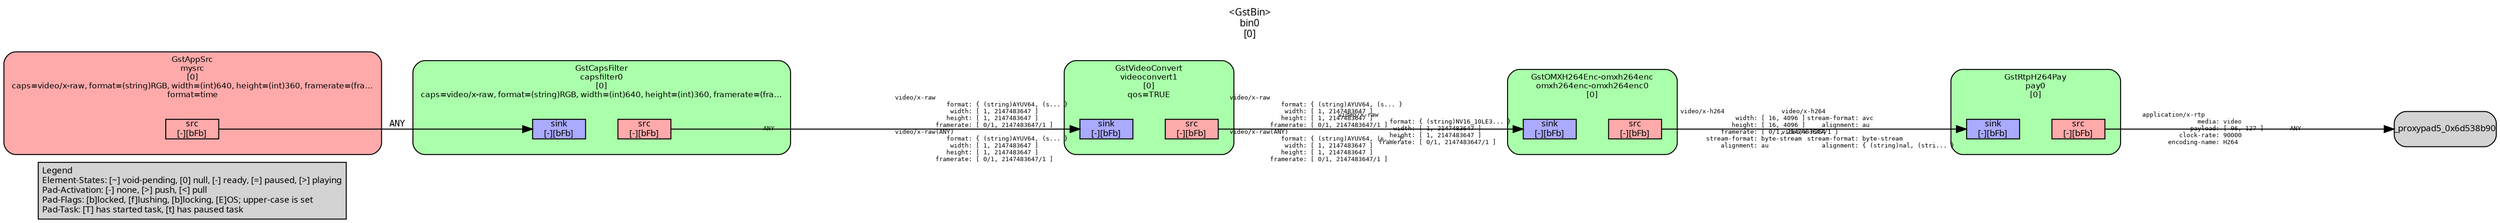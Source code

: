 digraph pipeline {
  rankdir=LR;
  fontname="sans";
  fontsize="10";
  labelloc=t;
  nodesep=.1;
  ranksep=.2;
  label="<GstBin>\nbin0\n[0]";
  node [style="filled,rounded", shape=box, fontsize="9", fontname="sans", margin="0.0,0.0"];
  edge [labelfontsize="6", fontsize="9", fontname="monospace"];
  
  legend [
    pos="0,0!",
    margin="0.05,0.05",
    style="filled",
    label="Legend\lElement-States: [~] void-pending, [0] null, [-] ready, [=] paused, [>] playing\lPad-Activation: [-] none, [>] push, [<] pull\lPad-Flags: [b]locked, [f]lushing, [b]locking, [E]OS; upper-case is set\lPad-Task: [T] has started task, [t] has paused task\l",
  ];
  subgraph cluster_capsfilter0_0x6cb1a110 {
    fontname="Bitstream Vera Sans";
    fontsize="8";
    style="filled,rounded";
    color=black;
    label="GstCapsFilter\ncapsfilter0\n[0]\ncaps=video/x-raw, format=(string)RGB, width=(int)640, height=(int)360, framerate=(fra…";
    subgraph cluster_capsfilter0_0x6cb1a110_sink {
      label="";
      style="invis";
      capsfilter0_0x6cb1a110_sink_0x6cb14480 [color=black, fillcolor="#aaaaff", label="sink\n[-][bFb]", height="0.2", style="filled,solid"];
    }

    subgraph cluster_capsfilter0_0x6cb1a110_src {
      label="";
      style="invis";
      capsfilter0_0x6cb1a110_src_0x6cb145d8 [color=black, fillcolor="#ffaaaa", label="src\n[-][bFb]", height="0.2", style="filled,solid"];
    }

    capsfilter0_0x6cb1a110_sink_0x6cb14480 -> capsfilter0_0x6cb1a110_src_0x6cb145d8 [style="invis"];
    fillcolor="#aaffaa";
  }

  capsfilter0_0x6cb1a110_src_0x6cb145d8 -> videoconvert1_0x711daf78_sink_0x72522b48 [labeldistance="10", labelangle="0", label="                                                  ", taillabel="ANY", headlabel="video/x-raw\l              format: { (string)AYUV64, (s... }\l               width: [ 1, 2147483647 ]\l              height: [ 1, 2147483647 ]\l           framerate: [ 0/1, 2147483647/1 ]\lvideo/x-raw(ANY)\l              format: { (string)AYUV64, (s... }\l               width: [ 1, 2147483647 ]\l              height: [ 1, 2147483647 ]\l           framerate: [ 0/1, 2147483647/1 ]\l"]
  subgraph cluster_pay0_0x7251b408 {
    fontname="Bitstream Vera Sans";
    fontsize="8";
    style="filled,rounded";
    color=black;
    label="GstRtpH264Pay\npay0\n[0]";
    subgraph cluster_pay0_0x7251b408_sink {
      label="";
      style="invis";
      pay0_0x7251b408_sink_0x6cb14328 [color=black, fillcolor="#aaaaff", label="sink\n[-][bFb]", height="0.2", style="filled,solid"];
    }

    subgraph cluster_pay0_0x7251b408_src {
      label="";
      style="invis";
      pay0_0x7251b408_src_0x6cb141d0 [color=black, fillcolor="#ffaaaa", label="src\n[-][bFb]", height="0.2", style="filled,solid"];
    }

    pay0_0x7251b408_sink_0x6cb14328 -> pay0_0x7251b408_src_0x6cb141d0 [style="invis"];
    fillcolor="#aaffaa";
  }

  pay0_0x7251b408_src_0x6cb141d0 -> _proxypad5_0x6d538b90 [labeldistance="10", labelangle="0", label="                                                  ", taillabel="application/x-rtp\l               media: video\l             payload: [ 96, 127 ]\l          clock-rate: 90000\l       encoding-name: H264\l", headlabel="ANY"]
  subgraph cluster_omxh264enc_omxh264enc0_0x6cb12138 {
    fontname="Bitstream Vera Sans";
    fontsize="8";
    style="filled,rounded";
    color=black;
    label="GstOMXH264Enc-omxh264enc\nomxh264enc-omxh264enc0\n[0]";
    subgraph cluster_omxh264enc_omxh264enc0_0x6cb12138_sink {
      label="";
      style="invis";
      omxh264enc_omxh264enc0_0x6cb12138_sink_0x72522df8 [color=black, fillcolor="#aaaaff", label="sink\n[-][bFb]", height="0.2", style="filled,solid"];
    }

    subgraph cluster_omxh264enc_omxh264enc0_0x6cb12138_src {
      label="";
      style="invis";
      omxh264enc_omxh264enc0_0x6cb12138_src_0x6cb14078 [color=black, fillcolor="#ffaaaa", label="src\n[-][bFb]", height="0.2", style="filled,solid"];
    }

    omxh264enc_omxh264enc0_0x6cb12138_sink_0x72522df8 -> omxh264enc_omxh264enc0_0x6cb12138_src_0x6cb14078 [style="invis"];
    fillcolor="#aaffaa";
  }

  omxh264enc_omxh264enc0_0x6cb12138_src_0x6cb14078 -> pay0_0x7251b408_sink_0x6cb14328 [labeldistance="10", labelangle="0", label="                                                  ", taillabel="video/x-h264\l               width: [ 16, 4096 ]\l              height: [ 16, 4096 ]\l           framerate: [ 0/1, 2147483647/1 ]\l       stream-format: byte-stream\l           alignment: au\l", headlabel="video/x-h264\l       stream-format: avc\l           alignment: au\lvideo/x-h264\l       stream-format: byte-stream\l           alignment: { (string)nal, (stri... }\l"]
  subgraph cluster_videoconvert1_0x711daf78 {
    fontname="Bitstream Vera Sans";
    fontsize="8";
    style="filled,rounded";
    color=black;
    label="GstVideoConvert\nvideoconvert1\n[0]\nqos=TRUE";
    subgraph cluster_videoconvert1_0x711daf78_sink {
      label="";
      style="invis";
      videoconvert1_0x711daf78_sink_0x72522b48 [color=black, fillcolor="#aaaaff", label="sink\n[-][bFb]", height="0.2", style="filled,solid"];
    }

    subgraph cluster_videoconvert1_0x711daf78_src {
      label="";
      style="invis";
      videoconvert1_0x711daf78_src_0x72522ca0 [color=black, fillcolor="#ffaaaa", label="src\n[-][bFb]", height="0.2", style="filled,solid"];
    }

    videoconvert1_0x711daf78_sink_0x72522b48 -> videoconvert1_0x711daf78_src_0x72522ca0 [style="invis"];
    fillcolor="#aaffaa";
  }

  videoconvert1_0x711daf78_src_0x72522ca0 -> omxh264enc_omxh264enc0_0x6cb12138_sink_0x72522df8 [labeldistance="10", labelangle="0", label="                                                  ", taillabel="video/x-raw\l              format: { (string)AYUV64, (s... }\l               width: [ 1, 2147483647 ]\l              height: [ 1, 2147483647 ]\l           framerate: [ 0/1, 2147483647/1 ]\lvideo/x-raw(ANY)\l              format: { (string)AYUV64, (s... }\l               width: [ 1, 2147483647 ]\l              height: [ 1, 2147483647 ]\l           framerate: [ 0/1, 2147483647/1 ]\l", headlabel="video/x-raw\l              format: { (string)NV16_10LE3... }\l               width: [ 1, 2147483647 ]\l              height: [ 1, 2147483647 ]\l           framerate: [ 0/1, 2147483647/1 ]\l"]
  subgraph cluster_mysrc_0x6cb0f3d0 {
    fontname="Bitstream Vera Sans";
    fontsize="8";
    style="filled,rounded";
    color=black;
    label="GstAppSrc\nmysrc\n[0]\ncaps=video/x-raw, format=(string)RGB, width=(int)640, height=(int)360, framerate=(fra…\nformat=time";
    subgraph cluster_mysrc_0x6cb0f3d0_src {
      label="";
      style="invis";
      mysrc_0x6cb0f3d0_src_0x725229f0 [color=black, fillcolor="#ffaaaa", label="src\n[-][bFb]", height="0.2", style="filled,solid"];
    }

    fillcolor="#ffaaaa";
  }

  mysrc_0x6cb0f3d0_src_0x725229f0 -> capsfilter0_0x6cb1a110_sink_0x6cb14480 [label="ANY"]
}
